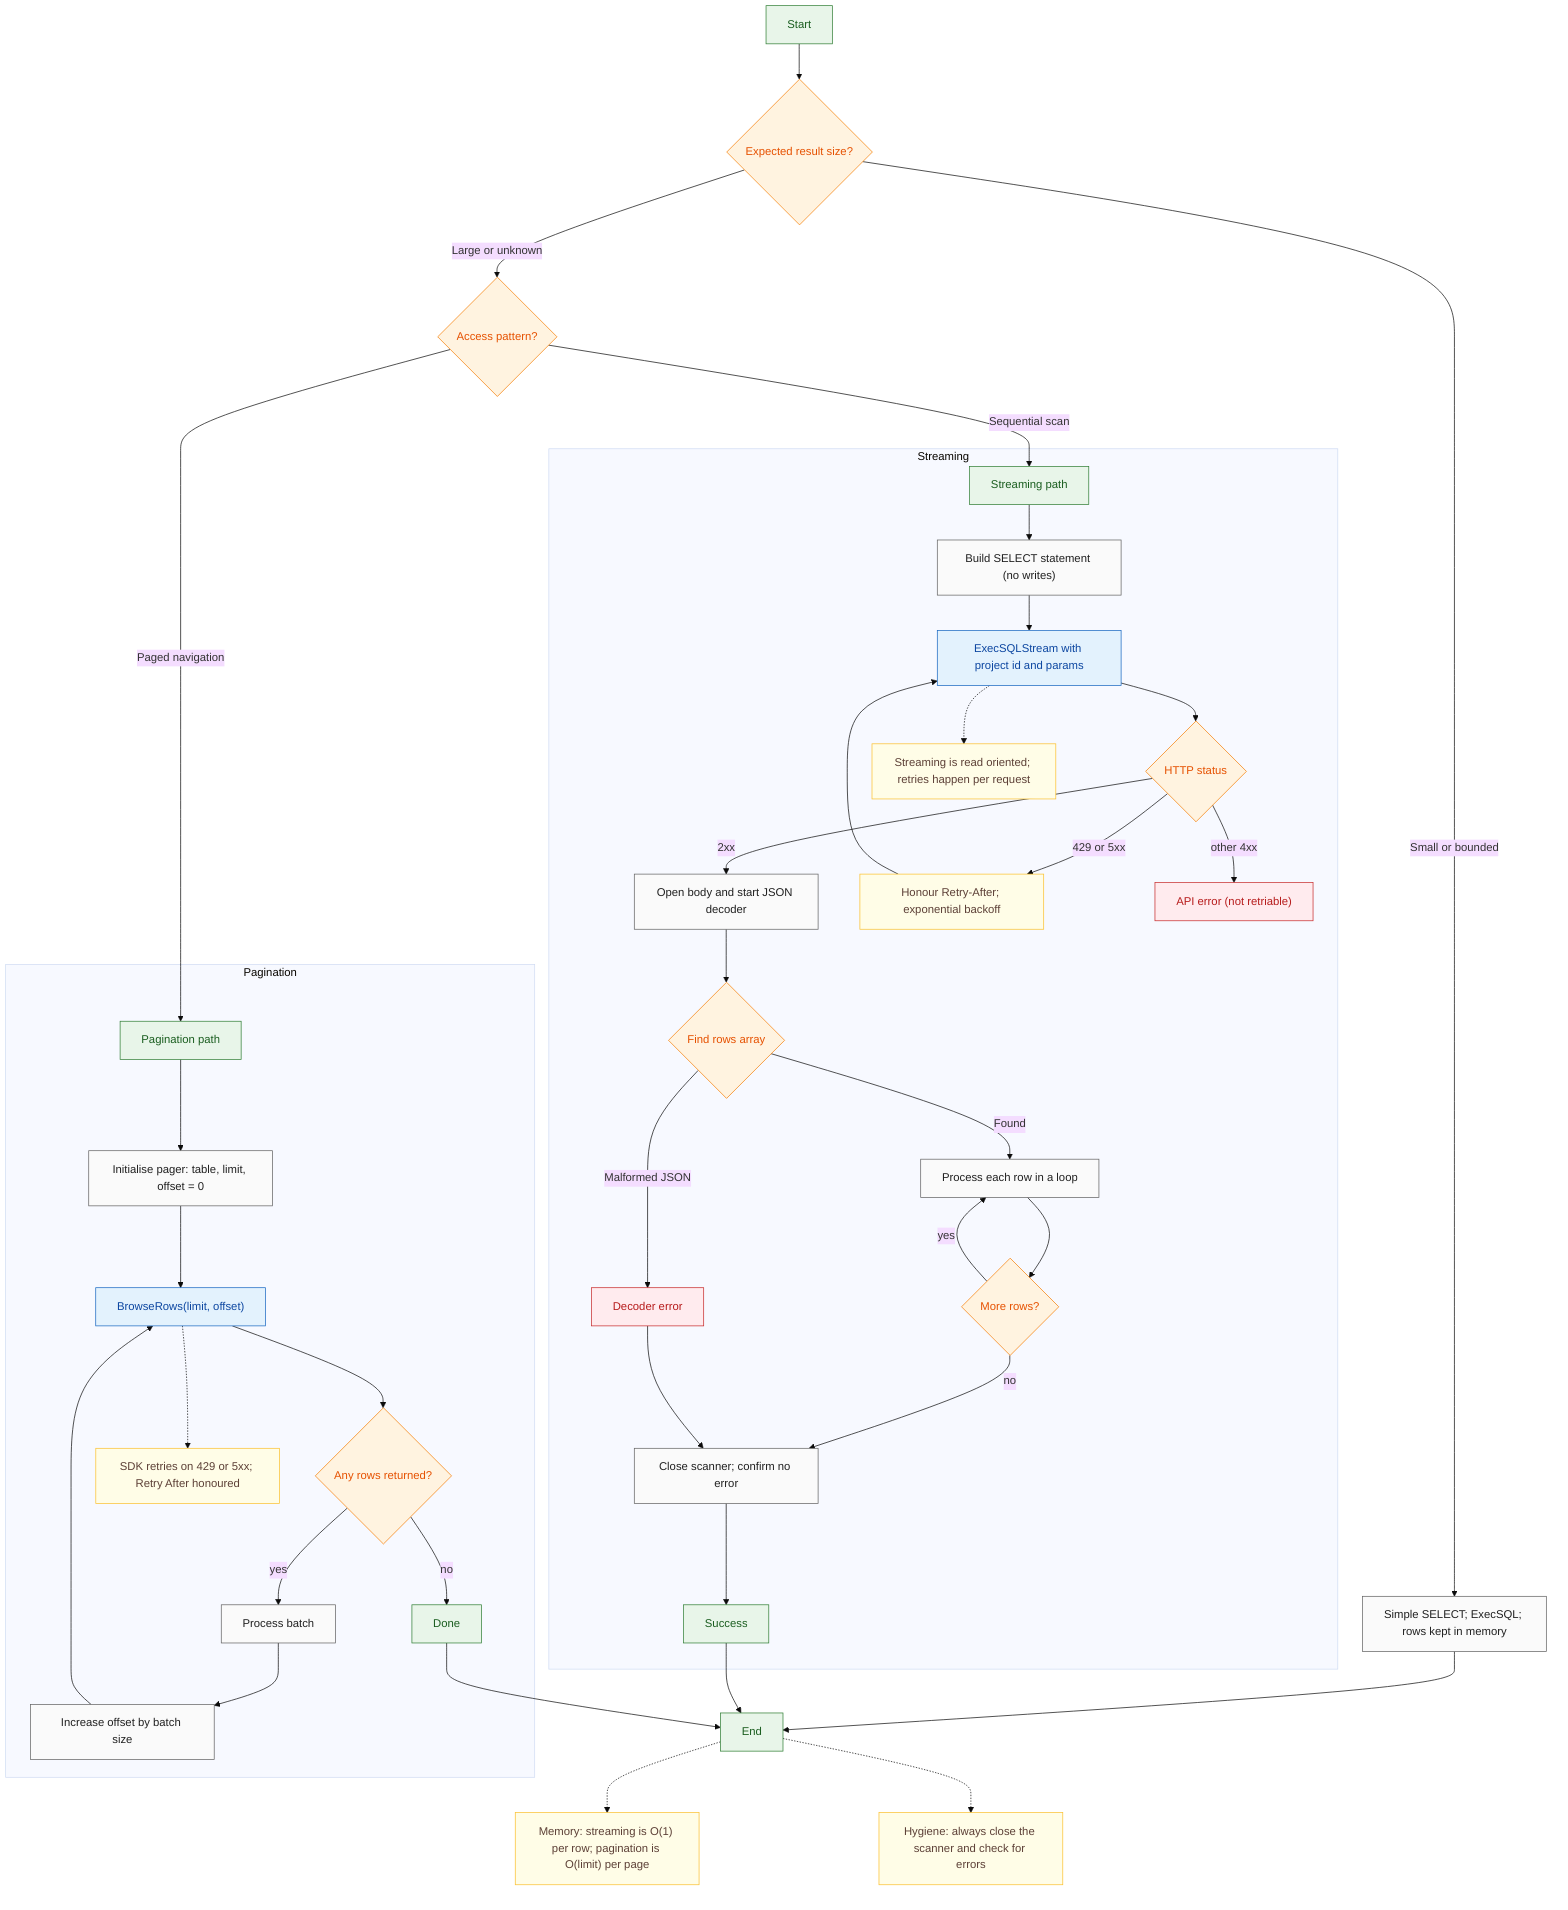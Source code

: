 %%{init: {"theme": "base"}}%%
flowchart TD
  %% Streaming & Pagination Flow (Warlot SDK)

  classDef op fill:#E8F5E9,stroke:#2E7D32,stroke-width:1px,color:#1B5E20
  classDef io fill:#E3F2FD,stroke:#1565C0,stroke-width:1px,color:#0D47A1
  classDef dec fill:#FFF3E0,stroke:#F57C00,stroke-width:1px,color:#E65100
  classDef action fill:#FAFAFA,stroke:#616161,stroke-width:1px,color:#212121
  classDef note fill:#FFFDE7,stroke:#FBC02D,color:#5D4037
  classDef err fill:#FFEBEE,stroke:#C62828,stroke-width:1px,color:#B71C1C

  A[Start]:::op --> B{"Expected result size?"}:::dec
  B -- "Small or bounded" --> C["Simple SELECT; ExecSQL; rows kept in memory"]:::action --> Z[End]:::op
  B -- "Large or unknown" --> D{"Access pattern?"}:::dec
  D -- "Sequential scan" --> E["Streaming path"]:::op
  D -- "Paged navigation" --> F["Pagination path"]:::op

  %% --- Streaming path ---
  subgraph Streaming
    direction TB
    E --> S1["Build SELECT statement (no writes)"]:::action
    S1 --> S2["ExecSQLStream with project id and params"]:::io
    S2 --> S3{"HTTP status"}:::dec
    S3 -- "2xx" --> S4["Open body and start JSON decoder"]:::action
    S3 -- "429 or 5xx" --> S3a["Honour Retry-After; exponential backoff"]:::note --> S2
    S3 -- "other 4xx" --> S3b["API error (not retriable)"]:::err

    S4 --> S5{"Find rows array"}:::dec
    S5 -- "Found" --> S6["Process each row in a loop"]:::action
    S6 --> S7{"More rows?"}:::dec
    S7 -- "yes" --> S6
    S7 -- "no" --> S8["Close scanner; confirm no error"]:::action --> S9["Success"]:::op

    S5 -- "Malformed JSON" --> S5e["Decoder error"]:::err --> S8
    S2 -.-> S2note["Streaming is read oriented; retries happen per request"]:::note
  end

  %% --- Pagination path ---
  subgraph Pagination
    direction TB
    F --> P1["Initialise pager: table, limit, offset = 0"]:::action
    P1 --> P2["BrowseRows(limit, offset)"]:::io
    P2 --> P3{"Any rows returned?"}:::dec
    P3 -- "yes" --> P4["Process batch"]:::action --> P5["Increase offset by batch size"]:::action --> P2
    P3 -- "no" --> P6["Done"]:::op
    P2 -.-> P2note["SDK retries on 429 or 5xx; Retry After honoured"]:::note
  end

  %% Outcomes
  S9 --> Z
  P6 --> Z

  %% Global notes
  Z -.-> N1["Memory: streaming is O(1) per row; pagination is O(limit) per page"]:::note
  Z -.-> N2["Hygiene: always close the scanner and check for errors"]:::note